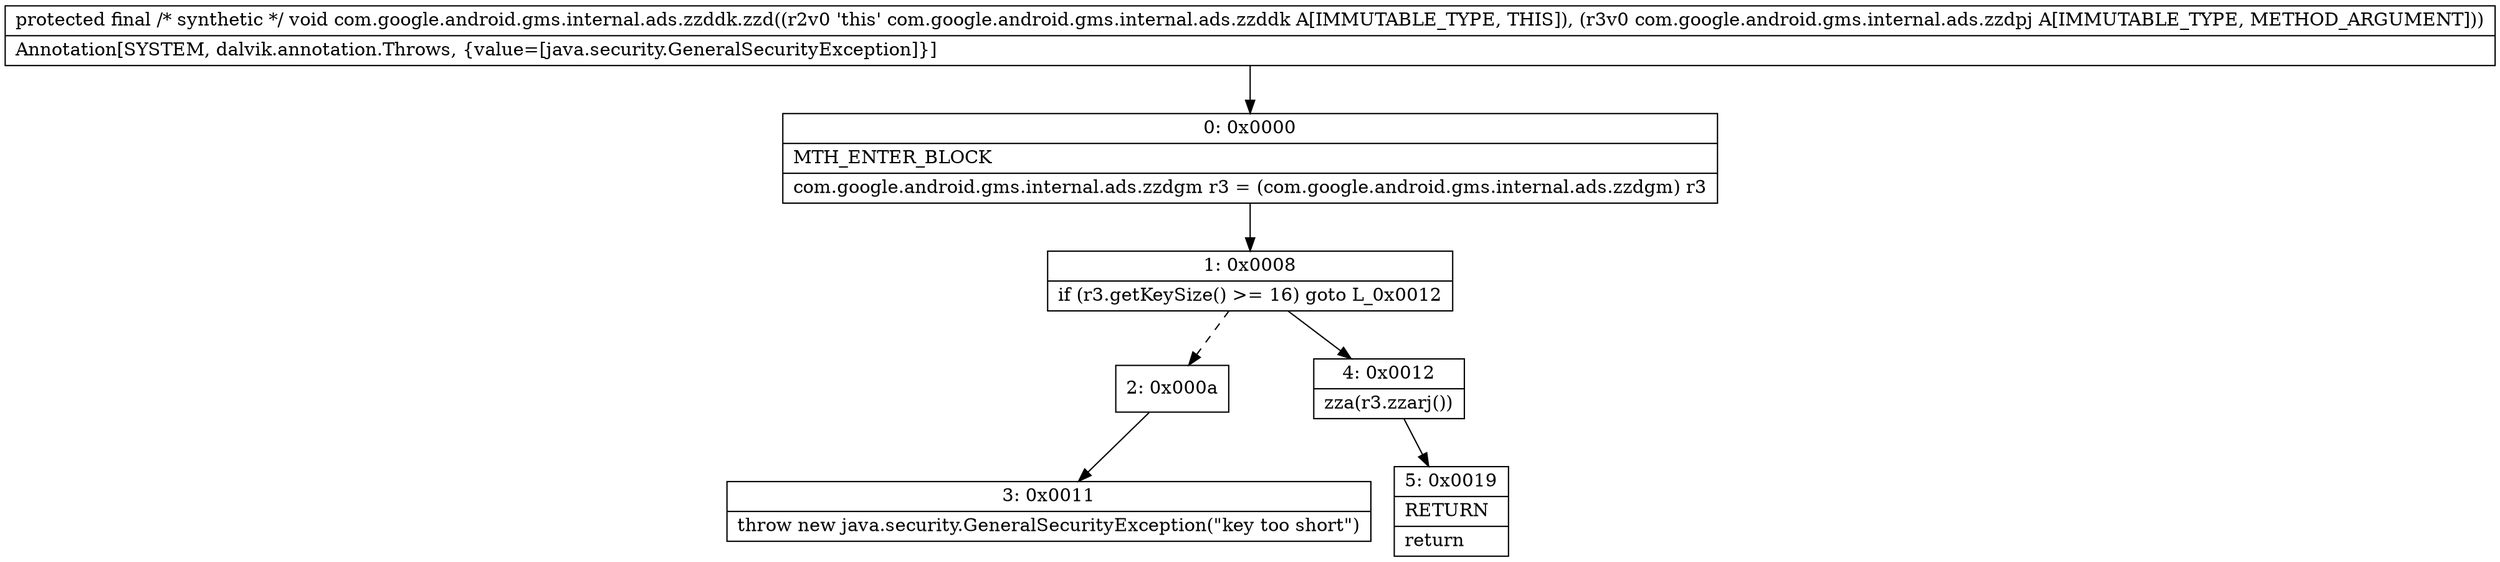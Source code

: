 digraph "CFG forcom.google.android.gms.internal.ads.zzddk.zzd(Lcom\/google\/android\/gms\/internal\/ads\/zzdpj;)V" {
Node_0 [shape=record,label="{0\:\ 0x0000|MTH_ENTER_BLOCK\l|com.google.android.gms.internal.ads.zzdgm r3 = (com.google.android.gms.internal.ads.zzdgm) r3\l}"];
Node_1 [shape=record,label="{1\:\ 0x0008|if (r3.getKeySize() \>= 16) goto L_0x0012\l}"];
Node_2 [shape=record,label="{2\:\ 0x000a}"];
Node_3 [shape=record,label="{3\:\ 0x0011|throw new java.security.GeneralSecurityException(\"key too short\")\l}"];
Node_4 [shape=record,label="{4\:\ 0x0012|zza(r3.zzarj())\l}"];
Node_5 [shape=record,label="{5\:\ 0x0019|RETURN\l|return\l}"];
MethodNode[shape=record,label="{protected final \/* synthetic *\/ void com.google.android.gms.internal.ads.zzddk.zzd((r2v0 'this' com.google.android.gms.internal.ads.zzddk A[IMMUTABLE_TYPE, THIS]), (r3v0 com.google.android.gms.internal.ads.zzdpj A[IMMUTABLE_TYPE, METHOD_ARGUMENT]))  | Annotation[SYSTEM, dalvik.annotation.Throws, \{value=[java.security.GeneralSecurityException]\}]\l}"];
MethodNode -> Node_0;
Node_0 -> Node_1;
Node_1 -> Node_2[style=dashed];
Node_1 -> Node_4;
Node_2 -> Node_3;
Node_4 -> Node_5;
}

